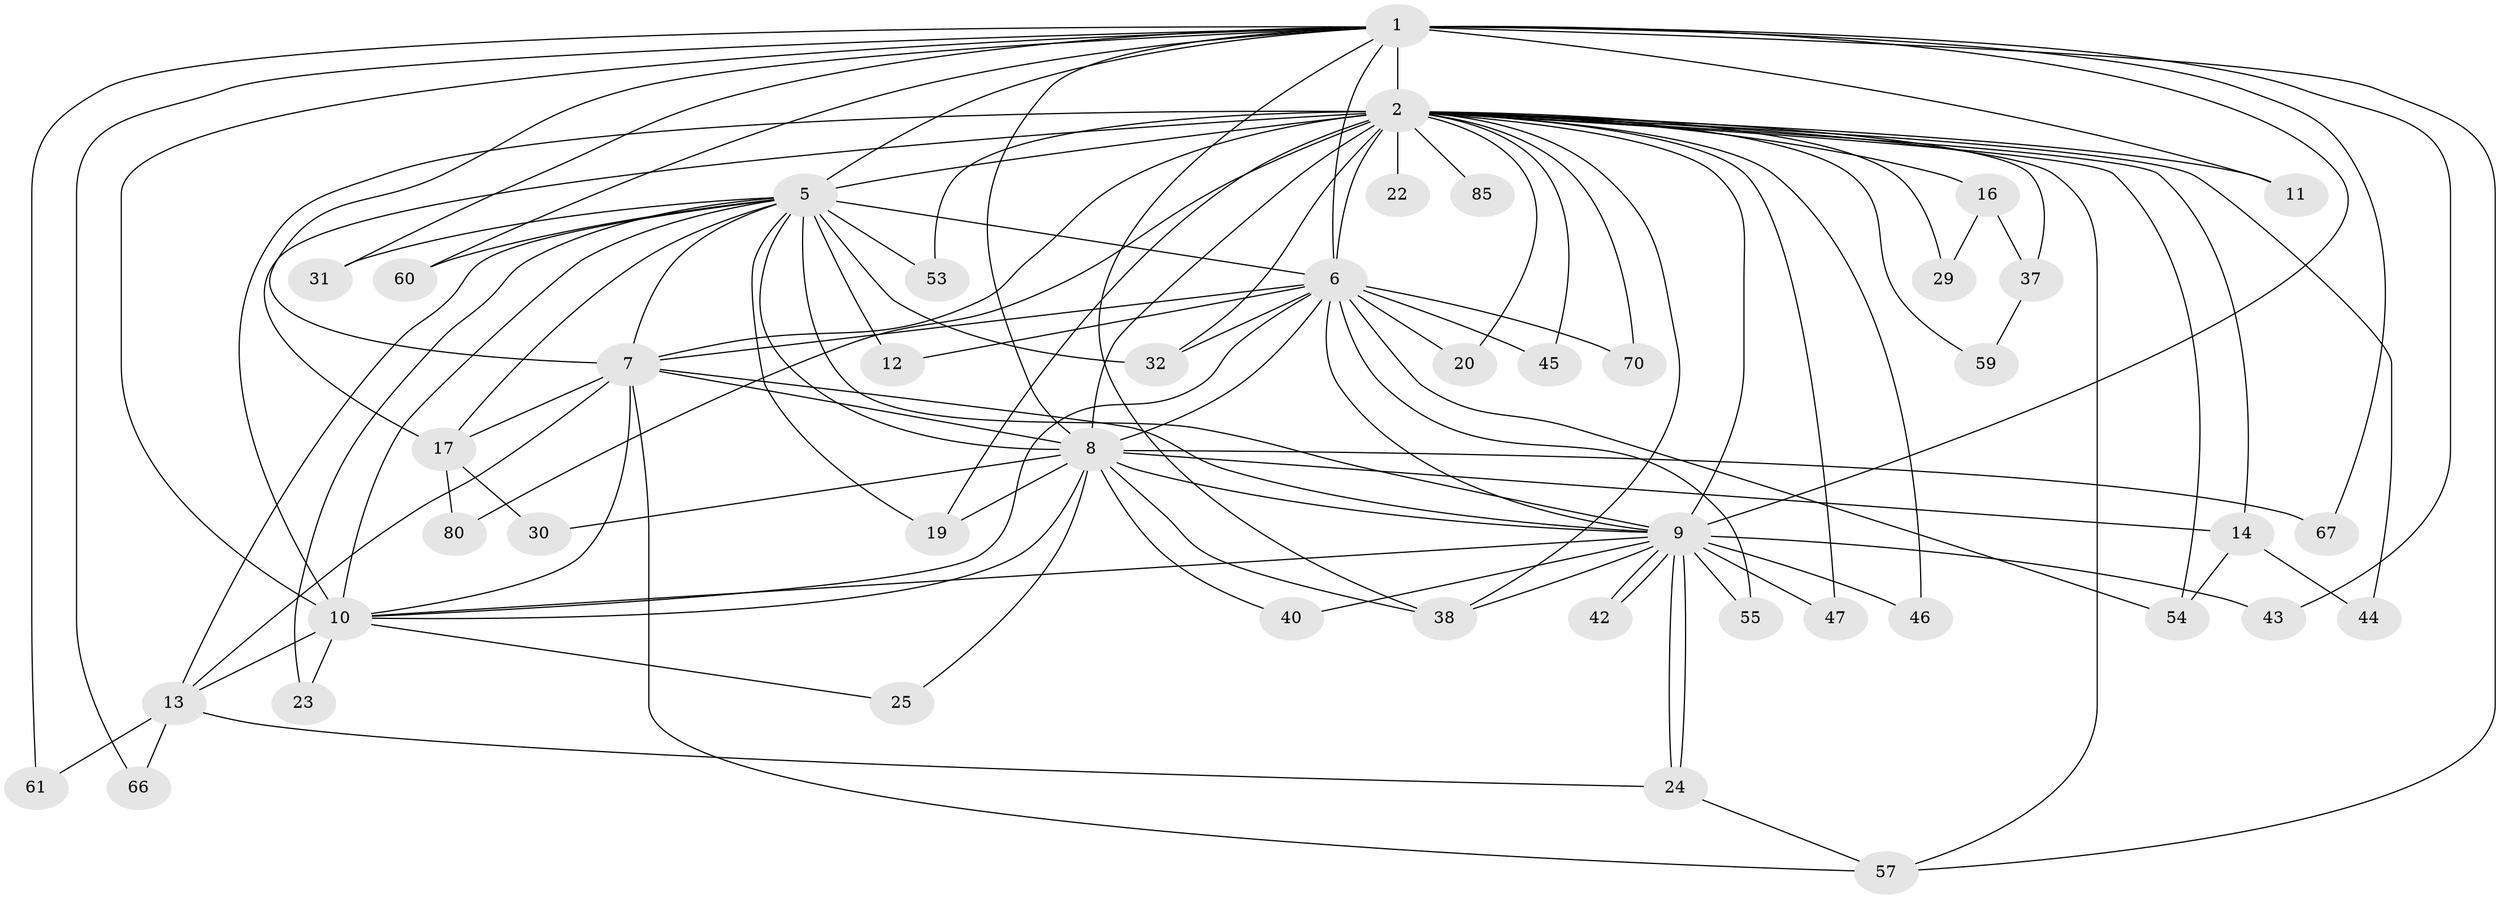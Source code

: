 // original degree distribution, {23: 0.011111111111111112, 24: 0.03333333333333333, 17: 0.011111111111111112, 18: 0.022222222222222223, 14: 0.011111111111111112, 28: 0.011111111111111112, 16: 0.011111111111111112, 2: 0.6222222222222222, 3: 0.13333333333333333, 6: 0.03333333333333333, 4: 0.07777777777777778, 5: 0.022222222222222223}
// Generated by graph-tools (version 1.1) at 2025/13/03/09/25 04:13:47]
// undirected, 45 vertices, 109 edges
graph export_dot {
graph [start="1"]
  node [color=gray90,style=filled];
  1;
  2 [super="+3+28+81+69+86+27+4+48+18+50"];
  5 [super="+49+56+71"];
  6;
  7 [super="+64"];
  8;
  9 [super="+74+72+78+79+26+34+33+36+15+41"];
  10 [super="+87+52"];
  11;
  12 [super="+68"];
  13;
  14;
  16;
  17;
  19 [super="+90"];
  20;
  22;
  23;
  24 [super="+75+82+62"];
  25;
  29;
  30;
  31;
  32 [super="+83"];
  37 [super="+63"];
  38 [super="+89"];
  40;
  42;
  43;
  44;
  45;
  46;
  47;
  53;
  54 [super="+88"];
  55;
  57 [super="+58"];
  59 [super="+84"];
  60;
  61;
  66;
  67;
  70 [super="+73"];
  80;
  85;
  1 -- 2 [weight=5];
  1 -- 5 [weight=2];
  1 -- 6;
  1 -- 7;
  1 -- 8;
  1 -- 9 [weight=3];
  1 -- 10;
  1 -- 11;
  1 -- 31;
  1 -- 38;
  1 -- 43;
  1 -- 57;
  1 -- 60;
  1 -- 61;
  1 -- 66;
  1 -- 67;
  2 -- 5 [weight=5];
  2 -- 6 [weight=3];
  2 -- 7 [weight=3];
  2 -- 8 [weight=5];
  2 -- 9 [weight=10];
  2 -- 10 [weight=5];
  2 -- 22 [weight=3];
  2 -- 32;
  2 -- 44;
  2 -- 45;
  2 -- 46;
  2 -- 54;
  2 -- 11;
  2 -- 70 [weight=2];
  2 -- 14;
  2 -- 80;
  2 -- 85;
  2 -- 38;
  2 -- 59;
  2 -- 37 [weight=2];
  2 -- 57;
  2 -- 16;
  2 -- 17;
  2 -- 19;
  2 -- 20;
  2 -- 29;
  2 -- 47;
  2 -- 53;
  5 -- 6;
  5 -- 7 [weight=2];
  5 -- 8;
  5 -- 9;
  5 -- 10 [weight=2];
  5 -- 12 [weight=2];
  5 -- 13;
  5 -- 17;
  5 -- 19;
  5 -- 23;
  5 -- 31;
  5 -- 53;
  5 -- 60;
  5 -- 32;
  6 -- 7;
  6 -- 8;
  6 -- 9 [weight=2];
  6 -- 10;
  6 -- 12;
  6 -- 20;
  6 -- 32;
  6 -- 45;
  6 -- 54;
  6 -- 55;
  6 -- 70 [weight=2];
  7 -- 8;
  7 -- 9 [weight=2];
  7 -- 10;
  7 -- 13;
  7 -- 17;
  7 -- 57;
  8 -- 9;
  8 -- 10;
  8 -- 14;
  8 -- 25;
  8 -- 30;
  8 -- 40;
  8 -- 67;
  8 -- 19;
  8 -- 38;
  9 -- 10 [weight=2];
  9 -- 24 [weight=3];
  9 -- 24;
  9 -- 42;
  9 -- 42;
  9 -- 43;
  9 -- 55;
  9 -- 40;
  9 -- 46;
  9 -- 47;
  9 -- 38;
  10 -- 23;
  10 -- 25;
  10 -- 13;
  13 -- 61;
  13 -- 66;
  13 -- 24;
  14 -- 44;
  14 -- 54;
  16 -- 29;
  16 -- 37;
  17 -- 30;
  17 -- 80;
  24 -- 57;
  37 -- 59;
}

